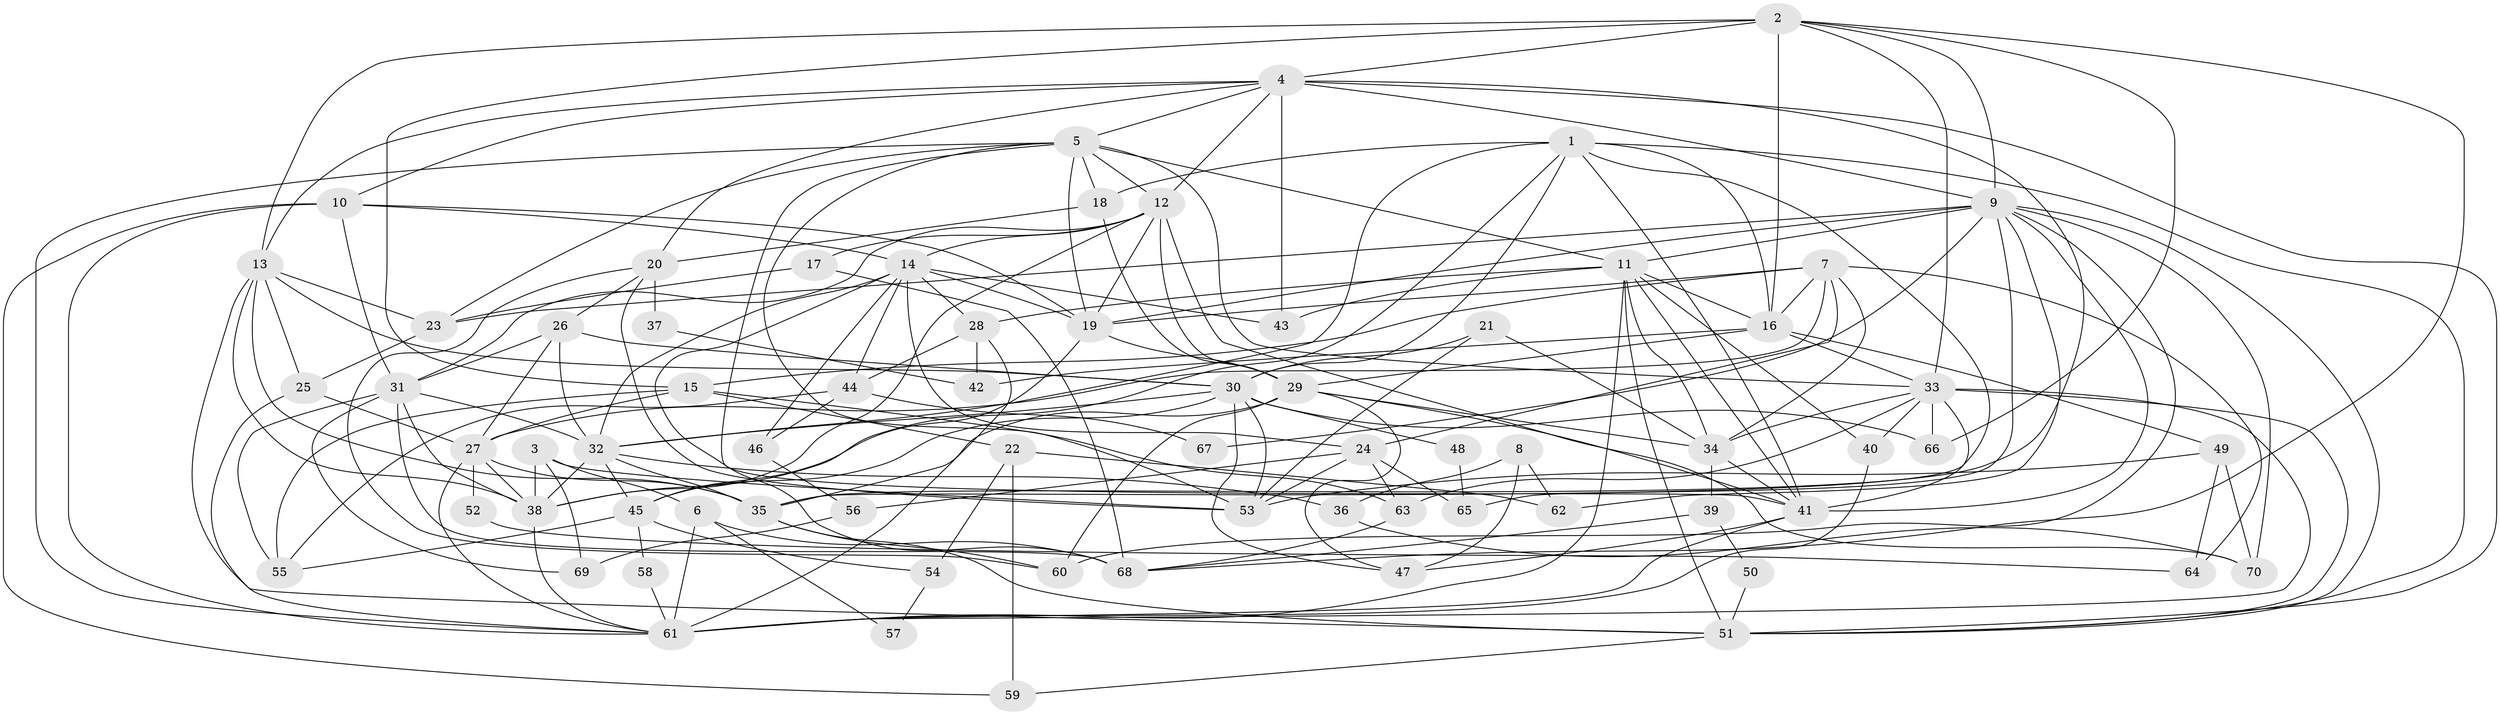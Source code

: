 // original degree distribution, {3: 0.3142857142857143, 4: 0.35, 5: 0.12857142857142856, 8: 0.02142857142857143, 2: 0.07857142857142857, 6: 0.07857142857142857, 7: 0.02142857142857143, 9: 0.007142857142857143}
// Generated by graph-tools (version 1.1) at 2025/36/03/09/25 02:36:14]
// undirected, 70 vertices, 194 edges
graph export_dot {
graph [start="1"]
  node [color=gray90,style=filled];
  1;
  2;
  3;
  4;
  5;
  6;
  7;
  8;
  9;
  10;
  11;
  12;
  13;
  14;
  15;
  16;
  17;
  18;
  19;
  20;
  21;
  22;
  23;
  24;
  25;
  26;
  27;
  28;
  29;
  30;
  31;
  32;
  33;
  34;
  35;
  36;
  37;
  38;
  39;
  40;
  41;
  42;
  43;
  44;
  45;
  46;
  47;
  48;
  49;
  50;
  51;
  52;
  53;
  54;
  55;
  56;
  57;
  58;
  59;
  60;
  61;
  62;
  63;
  64;
  65;
  66;
  67;
  68;
  69;
  70;
  1 -- 16 [weight=1.0];
  1 -- 18 [weight=1.0];
  1 -- 30 [weight=1.0];
  1 -- 32 [weight=1.0];
  1 -- 35 [weight=1.0];
  1 -- 38 [weight=1.0];
  1 -- 41 [weight=1.0];
  1 -- 51 [weight=1.0];
  2 -- 4 [weight=1.0];
  2 -- 9 [weight=1.0];
  2 -- 13 [weight=1.0];
  2 -- 15 [weight=1.0];
  2 -- 16 [weight=2.0];
  2 -- 33 [weight=1.0];
  2 -- 66 [weight=1.0];
  2 -- 68 [weight=1.0];
  3 -- 6 [weight=1.0];
  3 -- 38 [weight=1.0];
  3 -- 53 [weight=1.0];
  3 -- 69 [weight=1.0];
  4 -- 5 [weight=1.0];
  4 -- 9 [weight=2.0];
  4 -- 10 [weight=1.0];
  4 -- 12 [weight=1.0];
  4 -- 13 [weight=1.0];
  4 -- 20 [weight=1.0];
  4 -- 35 [weight=1.0];
  4 -- 43 [weight=1.0];
  4 -- 51 [weight=1.0];
  5 -- 11 [weight=1.0];
  5 -- 12 [weight=1.0];
  5 -- 18 [weight=1.0];
  5 -- 19 [weight=1.0];
  5 -- 23 [weight=1.0];
  5 -- 33 [weight=1.0];
  5 -- 41 [weight=1.0];
  5 -- 53 [weight=1.0];
  5 -- 61 [weight=1.0];
  6 -- 57 [weight=1.0];
  6 -- 61 [weight=1.0];
  6 -- 68 [weight=1.0];
  7 -- 15 [weight=2.0];
  7 -- 16 [weight=1.0];
  7 -- 19 [weight=1.0];
  7 -- 24 [weight=1.0];
  7 -- 27 [weight=1.0];
  7 -- 34 [weight=1.0];
  7 -- 64 [weight=1.0];
  8 -- 36 [weight=1.0];
  8 -- 47 [weight=1.0];
  8 -- 62 [weight=1.0];
  9 -- 11 [weight=1.0];
  9 -- 19 [weight=1.0];
  9 -- 23 [weight=1.0];
  9 -- 41 [weight=1.0];
  9 -- 51 [weight=1.0];
  9 -- 60 [weight=1.0];
  9 -- 62 [weight=1.0];
  9 -- 65 [weight=1.0];
  9 -- 67 [weight=1.0];
  9 -- 70 [weight=1.0];
  10 -- 14 [weight=1.0];
  10 -- 19 [weight=2.0];
  10 -- 31 [weight=2.0];
  10 -- 59 [weight=1.0];
  10 -- 61 [weight=1.0];
  11 -- 16 [weight=1.0];
  11 -- 28 [weight=1.0];
  11 -- 34 [weight=2.0];
  11 -- 40 [weight=1.0];
  11 -- 41 [weight=1.0];
  11 -- 43 [weight=1.0];
  11 -- 51 [weight=1.0];
  11 -- 61 [weight=1.0];
  12 -- 14 [weight=1.0];
  12 -- 17 [weight=1.0];
  12 -- 19 [weight=2.0];
  12 -- 29 [weight=1.0];
  12 -- 31 [weight=1.0];
  12 -- 38 [weight=1.0];
  12 -- 70 [weight=1.0];
  13 -- 23 [weight=1.0];
  13 -- 25 [weight=1.0];
  13 -- 30 [weight=1.0];
  13 -- 35 [weight=1.0];
  13 -- 38 [weight=1.0];
  13 -- 51 [weight=2.0];
  14 -- 19 [weight=1.0];
  14 -- 24 [weight=1.0];
  14 -- 28 [weight=1.0];
  14 -- 32 [weight=1.0];
  14 -- 43 [weight=1.0];
  14 -- 44 [weight=1.0];
  14 -- 46 [weight=1.0];
  14 -- 68 [weight=1.0];
  15 -- 22 [weight=1.0];
  15 -- 27 [weight=1.0];
  15 -- 55 [weight=1.0];
  15 -- 63 [weight=1.0];
  16 -- 29 [weight=1.0];
  16 -- 33 [weight=1.0];
  16 -- 42 [weight=1.0];
  16 -- 49 [weight=1.0];
  17 -- 23 [weight=1.0];
  17 -- 68 [weight=1.0];
  18 -- 20 [weight=1.0];
  18 -- 29 [weight=1.0];
  19 -- 29 [weight=1.0];
  19 -- 45 [weight=1.0];
  20 -- 26 [weight=1.0];
  20 -- 37 [weight=2.0];
  20 -- 53 [weight=1.0];
  20 -- 60 [weight=1.0];
  21 -- 30 [weight=1.0];
  21 -- 34 [weight=1.0];
  21 -- 53 [weight=1.0];
  22 -- 54 [weight=1.0];
  22 -- 59 [weight=1.0];
  22 -- 62 [weight=1.0];
  23 -- 25 [weight=1.0];
  24 -- 53 [weight=1.0];
  24 -- 56 [weight=1.0];
  24 -- 63 [weight=1.0];
  24 -- 65 [weight=2.0];
  25 -- 27 [weight=1.0];
  25 -- 61 [weight=1.0];
  26 -- 27 [weight=1.0];
  26 -- 30 [weight=1.0];
  26 -- 31 [weight=1.0];
  26 -- 32 [weight=1.0];
  27 -- 35 [weight=1.0];
  27 -- 38 [weight=1.0];
  27 -- 52 [weight=1.0];
  27 -- 61 [weight=1.0];
  28 -- 42 [weight=1.0];
  28 -- 44 [weight=1.0];
  28 -- 61 [weight=1.0];
  29 -- 34 [weight=1.0];
  29 -- 35 [weight=1.0];
  29 -- 41 [weight=1.0];
  29 -- 47 [weight=1.0];
  29 -- 60 [weight=1.0];
  30 -- 32 [weight=1.0];
  30 -- 45 [weight=1.0];
  30 -- 47 [weight=1.0];
  30 -- 48 [weight=1.0];
  30 -- 53 [weight=1.0];
  30 -- 66 [weight=1.0];
  31 -- 32 [weight=1.0];
  31 -- 38 [weight=1.0];
  31 -- 55 [weight=1.0];
  31 -- 68 [weight=1.0];
  31 -- 69 [weight=1.0];
  32 -- 35 [weight=1.0];
  32 -- 36 [weight=1.0];
  32 -- 38 [weight=1.0];
  32 -- 45 [weight=1.0];
  33 -- 34 [weight=1.0];
  33 -- 40 [weight=1.0];
  33 -- 41 [weight=2.0];
  33 -- 51 [weight=1.0];
  33 -- 61 [weight=1.0];
  33 -- 63 [weight=1.0];
  33 -- 66 [weight=1.0];
  34 -- 39 [weight=1.0];
  34 -- 41 [weight=1.0];
  35 -- 51 [weight=1.0];
  35 -- 60 [weight=2.0];
  36 -- 70 [weight=1.0];
  37 -- 42 [weight=1.0];
  38 -- 61 [weight=1.0];
  39 -- 50 [weight=1.0];
  39 -- 68 [weight=1.0];
  40 -- 61 [weight=1.0];
  41 -- 47 [weight=1.0];
  41 -- 61 [weight=1.0];
  44 -- 46 [weight=1.0];
  44 -- 55 [weight=1.0];
  44 -- 67 [weight=1.0];
  45 -- 54 [weight=1.0];
  45 -- 55 [weight=1.0];
  45 -- 58 [weight=1.0];
  46 -- 56 [weight=1.0];
  48 -- 65 [weight=1.0];
  49 -- 53 [weight=1.0];
  49 -- 64 [weight=1.0];
  49 -- 70 [weight=1.0];
  50 -- 51 [weight=1.0];
  51 -- 59 [weight=1.0];
  52 -- 64 [weight=1.0];
  54 -- 57 [weight=1.0];
  56 -- 69 [weight=1.0];
  58 -- 61 [weight=1.0];
  63 -- 68 [weight=1.0];
}
